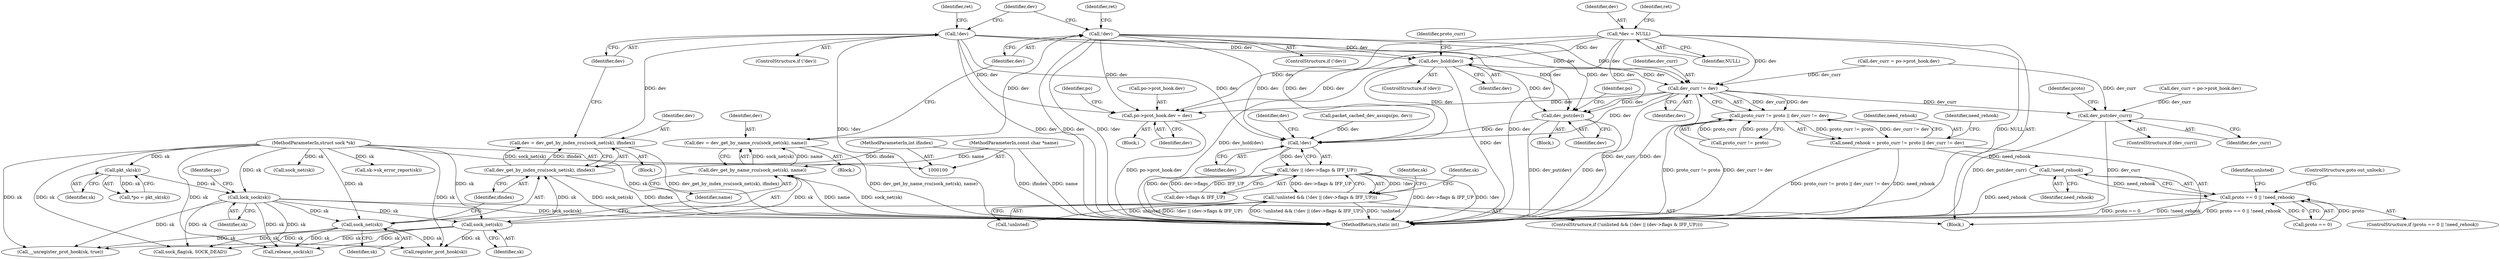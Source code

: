 digraph "0_linux_4971613c1639d8e5f102c4e797c3bf8f83a5a69e@pointer" {
"1000183" [label="(Call,dev_hold(dev))"];
"1000154" [label="(Call,!dev)"];
"1000147" [label="(Call,dev = dev_get_by_name_rcu(sock_net(sk), name))"];
"1000149" [label="(Call,dev_get_by_name_rcu(sock_net(sk), name))"];
"1000150" [label="(Call,sock_net(sk))"];
"1000126" [label="(Call,lock_sock(sk))"];
"1000109" [label="(Call,pkt_sk(sk))"];
"1000101" [label="(MethodParameterIn,struct sock *sk)"];
"1000102" [label="(MethodParameterIn,const char *name)"];
"1000115" [label="(Call,*dev = NULL)"];
"1000173" [label="(Call,!dev)"];
"1000166" [label="(Call,dev = dev_get_by_index_rcu(sock_net(sk), ifindex))"];
"1000168" [label="(Call,dev_get_by_index_rcu(sock_net(sk), ifindex))"];
"1000169" [label="(Call,sock_net(sk))"];
"1000103" [label="(MethodParameterIn,int ifindex)"];
"1000205" [label="(Call,dev_curr != dev)"];
"1000201" [label="(Call,proto_curr != proto || dev_curr != dev)"];
"1000199" [label="(Call,need_rehook = proto_curr != proto || dev_curr != dev)"];
"1000303" [label="(Call,!need_rehook)"];
"1000299" [label="(Call,proto == 0 || !need_rehook)"];
"1000255" [label="(Call,dev_put(dev))"];
"1000311" [label="(Call,!dev)"];
"1000310" [label="(Call,!dev || (dev->flags & IFF_UP))"];
"1000307" [label="(Call,!unlisted && (!dev || (dev->flags & IFF_UP)))"];
"1000274" [label="(Call,po->prot_hook.dev = dev)"];
"1000296" [label="(Call,dev_put(dev_curr))"];
"1000110" [label="(Identifier,sk)"];
"1000172" [label="(ControlStructure,if (!dev))"];
"1000234" [label="(Call,sock_net(sk))"];
"1000105" [label="(Block,)"];
"1000103" [label="(MethodParameterIn,int ifindex)"];
"1000116" [label="(Identifier,dev)"];
"1000131" [label="(Identifier,po)"];
"1000101" [label="(MethodParameterIn,struct sock *sk)"];
"1000260" [label="(Identifier,po)"];
"1000150" [label="(Call,sock_net(sk))"];
"1000280" [label="(Identifier,dev)"];
"1000181" [label="(ControlStructure,if (dev))"];
"1000311" [label="(Call,!dev)"];
"1000256" [label="(Identifier,dev)"];
"1000275" [label="(Call,po->prot_hook.dev)"];
"1000154" [label="(Call,!dev)"];
"1000182" [label="(Identifier,dev)"];
"1000320" [label="(Identifier,sk)"];
"1000152" [label="(Identifier,name)"];
"1000165" [label="(Block,)"];
"1000309" [label="(Identifier,unlisted)"];
"1000207" [label="(Identifier,dev)"];
"1000342" [label="(Call,release_sock(sk))"];
"1000126" [label="(Call,lock_sock(sk))"];
"1000151" [label="(Identifier,sk)"];
"1000313" [label="(Call,dev->flags & IFF_UP)"];
"1000148" [label="(Identifier,dev)"];
"1000147" [label="(Call,dev = dev_get_by_name_rcu(sock_net(sk), name))"];
"1000107" [label="(Call,*po = pkt_sk(sk))"];
"1000319" [label="(Call,register_prot_hook(sk))"];
"1000177" [label="(Identifier,ret)"];
"1000146" [label="(Block,)"];
"1000115" [label="(Call,*dev = NULL)"];
"1000168" [label="(Call,dev_get_by_index_rcu(sock_net(sk), ifindex))"];
"1000304" [label="(Identifier,need_rehook)"];
"1000273" [label="(Block,)"];
"1000312" [label="(Identifier,dev)"];
"1000149" [label="(Call,dev_get_by_name_rcu(sock_net(sk), name))"];
"1000315" [label="(Identifier,dev)"];
"1000155" [label="(Identifier,dev)"];
"1000297" [label="(Identifier,dev_curr)"];
"1000192" [label="(Call,dev_curr = po->prot_hook.dev)"];
"1000333" [label="(Call,sk->sk_error_report(sk))"];
"1000206" [label="(Identifier,dev_curr)"];
"1000153" [label="(ControlStructure,if (!dev))"];
"1000294" [label="(ControlStructure,if (dev_curr))"];
"1000158" [label="(Identifier,ret)"];
"1000305" [label="(ControlStructure,goto out_unlock;)"];
"1000274" [label="(Call,po->prot_hook.dev = dev)"];
"1000221" [label="(Call,dev_curr = po->prot_hook.dev)"];
"1000171" [label="(Identifier,ifindex)"];
"1000325" [label="(Identifier,sk)"];
"1000308" [label="(Call,!unlisted)"];
"1000200" [label="(Identifier,need_rehook)"];
"1000209" [label="(Identifier,need_rehook)"];
"1000307" [label="(Call,!unlisted && (!dev || (dev->flags & IFF_UP)))"];
"1000184" [label="(Identifier,dev)"];
"1000120" [label="(Identifier,ret)"];
"1000117" [label="(Identifier,NULL)"];
"1000166" [label="(Call,dev = dev_get_by_index_rcu(sock_net(sk), ifindex))"];
"1000300" [label="(Call,proto == 0)"];
"1000186" [label="(Identifier,proto_curr)"];
"1000170" [label="(Identifier,sk)"];
"1000306" [label="(ControlStructure,if (!unlisted && (!dev || (dev->flags & IFF_UP))))"];
"1000283" [label="(Identifier,po)"];
"1000301" [label="(Identifier,proto)"];
"1000346" [label="(MethodReturn,static int)"];
"1000330" [label="(Call,sock_flag(sk, SOCK_DEAD))"];
"1000183" [label="(Call,dev_hold(dev))"];
"1000296" [label="(Call,dev_put(dev_curr))"];
"1000255" [label="(Call,dev_put(dev))"];
"1000201" [label="(Call,proto_curr != proto || dev_curr != dev)"];
"1000291" [label="(Call,packet_cached_dev_assign(po, dev))"];
"1000299" [label="(Call,proto == 0 || !need_rehook)"];
"1000298" [label="(ControlStructure,if (proto == 0 || !need_rehook))"];
"1000310" [label="(Call,!dev || (dev->flags & IFF_UP))"];
"1000303" [label="(Call,!need_rehook)"];
"1000202" [label="(Call,proto_curr != proto)"];
"1000169" [label="(Call,sock_net(sk))"];
"1000199" [label="(Call,need_rehook = proto_curr != proto || dev_curr != dev)"];
"1000205" [label="(Call,dev_curr != dev)"];
"1000102" [label="(MethodParameterIn,const char *name)"];
"1000174" [label="(Identifier,dev)"];
"1000217" [label="(Call,__unregister_prot_hook(sk, true))"];
"1000127" [label="(Identifier,sk)"];
"1000109" [label="(Call,pkt_sk(sk))"];
"1000254" [label="(Block,)"];
"1000173" [label="(Call,!dev)"];
"1000167" [label="(Identifier,dev)"];
"1000183" -> "1000181"  [label="AST: "];
"1000183" -> "1000184"  [label="CFG: "];
"1000184" -> "1000183"  [label="AST: "];
"1000186" -> "1000183"  [label="CFG: "];
"1000183" -> "1000346"  [label="DDG: dev"];
"1000183" -> "1000346"  [label="DDG: dev_hold(dev)"];
"1000154" -> "1000183"  [label="DDG: dev"];
"1000115" -> "1000183"  [label="DDG: dev"];
"1000173" -> "1000183"  [label="DDG: dev"];
"1000183" -> "1000205"  [label="DDG: dev"];
"1000183" -> "1000255"  [label="DDG: dev"];
"1000183" -> "1000274"  [label="DDG: dev"];
"1000183" -> "1000311"  [label="DDG: dev"];
"1000154" -> "1000153"  [label="AST: "];
"1000154" -> "1000155"  [label="CFG: "];
"1000155" -> "1000154"  [label="AST: "];
"1000158" -> "1000154"  [label="CFG: "];
"1000182" -> "1000154"  [label="CFG: "];
"1000154" -> "1000346"  [label="DDG: dev"];
"1000154" -> "1000346"  [label="DDG: !dev"];
"1000147" -> "1000154"  [label="DDG: dev"];
"1000154" -> "1000205"  [label="DDG: dev"];
"1000154" -> "1000255"  [label="DDG: dev"];
"1000154" -> "1000274"  [label="DDG: dev"];
"1000154" -> "1000311"  [label="DDG: dev"];
"1000147" -> "1000146"  [label="AST: "];
"1000147" -> "1000149"  [label="CFG: "];
"1000148" -> "1000147"  [label="AST: "];
"1000149" -> "1000147"  [label="AST: "];
"1000155" -> "1000147"  [label="CFG: "];
"1000147" -> "1000346"  [label="DDG: dev_get_by_name_rcu(sock_net(sk), name)"];
"1000149" -> "1000147"  [label="DDG: sock_net(sk)"];
"1000149" -> "1000147"  [label="DDG: name"];
"1000149" -> "1000152"  [label="CFG: "];
"1000150" -> "1000149"  [label="AST: "];
"1000152" -> "1000149"  [label="AST: "];
"1000149" -> "1000346"  [label="DDG: name"];
"1000149" -> "1000346"  [label="DDG: sock_net(sk)"];
"1000150" -> "1000149"  [label="DDG: sk"];
"1000102" -> "1000149"  [label="DDG: name"];
"1000150" -> "1000151"  [label="CFG: "];
"1000151" -> "1000150"  [label="AST: "];
"1000152" -> "1000150"  [label="CFG: "];
"1000126" -> "1000150"  [label="DDG: sk"];
"1000101" -> "1000150"  [label="DDG: sk"];
"1000150" -> "1000217"  [label="DDG: sk"];
"1000150" -> "1000319"  [label="DDG: sk"];
"1000150" -> "1000330"  [label="DDG: sk"];
"1000150" -> "1000342"  [label="DDG: sk"];
"1000126" -> "1000105"  [label="AST: "];
"1000126" -> "1000127"  [label="CFG: "];
"1000127" -> "1000126"  [label="AST: "];
"1000131" -> "1000126"  [label="CFG: "];
"1000126" -> "1000346"  [label="DDG: lock_sock(sk)"];
"1000109" -> "1000126"  [label="DDG: sk"];
"1000101" -> "1000126"  [label="DDG: sk"];
"1000126" -> "1000169"  [label="DDG: sk"];
"1000126" -> "1000217"  [label="DDG: sk"];
"1000126" -> "1000319"  [label="DDG: sk"];
"1000126" -> "1000330"  [label="DDG: sk"];
"1000126" -> "1000342"  [label="DDG: sk"];
"1000109" -> "1000107"  [label="AST: "];
"1000109" -> "1000110"  [label="CFG: "];
"1000110" -> "1000109"  [label="AST: "];
"1000107" -> "1000109"  [label="CFG: "];
"1000109" -> "1000107"  [label="DDG: sk"];
"1000101" -> "1000109"  [label="DDG: sk"];
"1000101" -> "1000100"  [label="AST: "];
"1000101" -> "1000346"  [label="DDG: sk"];
"1000101" -> "1000169"  [label="DDG: sk"];
"1000101" -> "1000217"  [label="DDG: sk"];
"1000101" -> "1000234"  [label="DDG: sk"];
"1000101" -> "1000319"  [label="DDG: sk"];
"1000101" -> "1000330"  [label="DDG: sk"];
"1000101" -> "1000333"  [label="DDG: sk"];
"1000101" -> "1000342"  [label="DDG: sk"];
"1000102" -> "1000100"  [label="AST: "];
"1000102" -> "1000346"  [label="DDG: name"];
"1000115" -> "1000105"  [label="AST: "];
"1000115" -> "1000117"  [label="CFG: "];
"1000116" -> "1000115"  [label="AST: "];
"1000117" -> "1000115"  [label="AST: "];
"1000120" -> "1000115"  [label="CFG: "];
"1000115" -> "1000346"  [label="DDG: NULL"];
"1000115" -> "1000346"  [label="DDG: dev"];
"1000115" -> "1000205"  [label="DDG: dev"];
"1000115" -> "1000255"  [label="DDG: dev"];
"1000115" -> "1000274"  [label="DDG: dev"];
"1000115" -> "1000311"  [label="DDG: dev"];
"1000173" -> "1000172"  [label="AST: "];
"1000173" -> "1000174"  [label="CFG: "];
"1000174" -> "1000173"  [label="AST: "];
"1000177" -> "1000173"  [label="CFG: "];
"1000182" -> "1000173"  [label="CFG: "];
"1000173" -> "1000346"  [label="DDG: !dev"];
"1000173" -> "1000346"  [label="DDG: dev"];
"1000166" -> "1000173"  [label="DDG: dev"];
"1000173" -> "1000205"  [label="DDG: dev"];
"1000173" -> "1000255"  [label="DDG: dev"];
"1000173" -> "1000274"  [label="DDG: dev"];
"1000173" -> "1000311"  [label="DDG: dev"];
"1000166" -> "1000165"  [label="AST: "];
"1000166" -> "1000168"  [label="CFG: "];
"1000167" -> "1000166"  [label="AST: "];
"1000168" -> "1000166"  [label="AST: "];
"1000174" -> "1000166"  [label="CFG: "];
"1000166" -> "1000346"  [label="DDG: dev_get_by_index_rcu(sock_net(sk), ifindex)"];
"1000168" -> "1000166"  [label="DDG: sock_net(sk)"];
"1000168" -> "1000166"  [label="DDG: ifindex"];
"1000168" -> "1000171"  [label="CFG: "];
"1000169" -> "1000168"  [label="AST: "];
"1000171" -> "1000168"  [label="AST: "];
"1000168" -> "1000346"  [label="DDG: sock_net(sk)"];
"1000168" -> "1000346"  [label="DDG: ifindex"];
"1000169" -> "1000168"  [label="DDG: sk"];
"1000103" -> "1000168"  [label="DDG: ifindex"];
"1000169" -> "1000170"  [label="CFG: "];
"1000170" -> "1000169"  [label="AST: "];
"1000171" -> "1000169"  [label="CFG: "];
"1000169" -> "1000217"  [label="DDG: sk"];
"1000169" -> "1000319"  [label="DDG: sk"];
"1000169" -> "1000330"  [label="DDG: sk"];
"1000169" -> "1000342"  [label="DDG: sk"];
"1000103" -> "1000100"  [label="AST: "];
"1000103" -> "1000346"  [label="DDG: ifindex"];
"1000205" -> "1000201"  [label="AST: "];
"1000205" -> "1000207"  [label="CFG: "];
"1000206" -> "1000205"  [label="AST: "];
"1000207" -> "1000205"  [label="AST: "];
"1000201" -> "1000205"  [label="CFG: "];
"1000205" -> "1000346"  [label="DDG: dev_curr"];
"1000205" -> "1000346"  [label="DDG: dev"];
"1000205" -> "1000201"  [label="DDG: dev_curr"];
"1000205" -> "1000201"  [label="DDG: dev"];
"1000192" -> "1000205"  [label="DDG: dev_curr"];
"1000205" -> "1000255"  [label="DDG: dev"];
"1000205" -> "1000274"  [label="DDG: dev"];
"1000205" -> "1000296"  [label="DDG: dev_curr"];
"1000205" -> "1000311"  [label="DDG: dev"];
"1000201" -> "1000199"  [label="AST: "];
"1000201" -> "1000202"  [label="CFG: "];
"1000202" -> "1000201"  [label="AST: "];
"1000199" -> "1000201"  [label="CFG: "];
"1000201" -> "1000346"  [label="DDG: dev_curr != dev"];
"1000201" -> "1000346"  [label="DDG: proto_curr != proto"];
"1000201" -> "1000199"  [label="DDG: proto_curr != proto"];
"1000201" -> "1000199"  [label="DDG: dev_curr != dev"];
"1000202" -> "1000201"  [label="DDG: proto_curr"];
"1000202" -> "1000201"  [label="DDG: proto"];
"1000199" -> "1000105"  [label="AST: "];
"1000200" -> "1000199"  [label="AST: "];
"1000209" -> "1000199"  [label="CFG: "];
"1000199" -> "1000346"  [label="DDG: proto_curr != proto || dev_curr != dev"];
"1000199" -> "1000346"  [label="DDG: need_rehook"];
"1000199" -> "1000303"  [label="DDG: need_rehook"];
"1000303" -> "1000299"  [label="AST: "];
"1000303" -> "1000304"  [label="CFG: "];
"1000304" -> "1000303"  [label="AST: "];
"1000299" -> "1000303"  [label="CFG: "];
"1000303" -> "1000346"  [label="DDG: need_rehook"];
"1000303" -> "1000299"  [label="DDG: need_rehook"];
"1000299" -> "1000298"  [label="AST: "];
"1000299" -> "1000300"  [label="CFG: "];
"1000300" -> "1000299"  [label="AST: "];
"1000305" -> "1000299"  [label="CFG: "];
"1000309" -> "1000299"  [label="CFG: "];
"1000299" -> "1000346"  [label="DDG: !need_rehook"];
"1000299" -> "1000346"  [label="DDG: proto == 0 || !need_rehook"];
"1000299" -> "1000346"  [label="DDG: proto == 0"];
"1000300" -> "1000299"  [label="DDG: proto"];
"1000300" -> "1000299"  [label="DDG: 0"];
"1000255" -> "1000254"  [label="AST: "];
"1000255" -> "1000256"  [label="CFG: "];
"1000256" -> "1000255"  [label="AST: "];
"1000260" -> "1000255"  [label="CFG: "];
"1000255" -> "1000346"  [label="DDG: dev_put(dev)"];
"1000255" -> "1000346"  [label="DDG: dev"];
"1000255" -> "1000311"  [label="DDG: dev"];
"1000311" -> "1000310"  [label="AST: "];
"1000311" -> "1000312"  [label="CFG: "];
"1000312" -> "1000311"  [label="AST: "];
"1000315" -> "1000311"  [label="CFG: "];
"1000310" -> "1000311"  [label="CFG: "];
"1000311" -> "1000346"  [label="DDG: dev"];
"1000311" -> "1000310"  [label="DDG: dev"];
"1000291" -> "1000311"  [label="DDG: dev"];
"1000310" -> "1000307"  [label="AST: "];
"1000310" -> "1000313"  [label="CFG: "];
"1000313" -> "1000310"  [label="AST: "];
"1000307" -> "1000310"  [label="CFG: "];
"1000310" -> "1000346"  [label="DDG: dev->flags & IFF_UP"];
"1000310" -> "1000346"  [label="DDG: !dev"];
"1000310" -> "1000307"  [label="DDG: !dev"];
"1000310" -> "1000307"  [label="DDG: dev->flags & IFF_UP"];
"1000313" -> "1000310"  [label="DDG: dev->flags"];
"1000313" -> "1000310"  [label="DDG: IFF_UP"];
"1000307" -> "1000306"  [label="AST: "];
"1000307" -> "1000308"  [label="CFG: "];
"1000308" -> "1000307"  [label="AST: "];
"1000320" -> "1000307"  [label="CFG: "];
"1000325" -> "1000307"  [label="CFG: "];
"1000307" -> "1000346"  [label="DDG: !dev || (dev->flags & IFF_UP)"];
"1000307" -> "1000346"  [label="DDG: !unlisted && (!dev || (dev->flags & IFF_UP))"];
"1000307" -> "1000346"  [label="DDG: !unlisted"];
"1000308" -> "1000307"  [label="DDG: unlisted"];
"1000274" -> "1000273"  [label="AST: "];
"1000274" -> "1000280"  [label="CFG: "];
"1000275" -> "1000274"  [label="AST: "];
"1000280" -> "1000274"  [label="AST: "];
"1000283" -> "1000274"  [label="CFG: "];
"1000274" -> "1000346"  [label="DDG: po->prot_hook.dev"];
"1000296" -> "1000294"  [label="AST: "];
"1000296" -> "1000297"  [label="CFG: "];
"1000297" -> "1000296"  [label="AST: "];
"1000301" -> "1000296"  [label="CFG: "];
"1000296" -> "1000346"  [label="DDG: dev_put(dev_curr)"];
"1000296" -> "1000346"  [label="DDG: dev_curr"];
"1000221" -> "1000296"  [label="DDG: dev_curr"];
"1000192" -> "1000296"  [label="DDG: dev_curr"];
}

